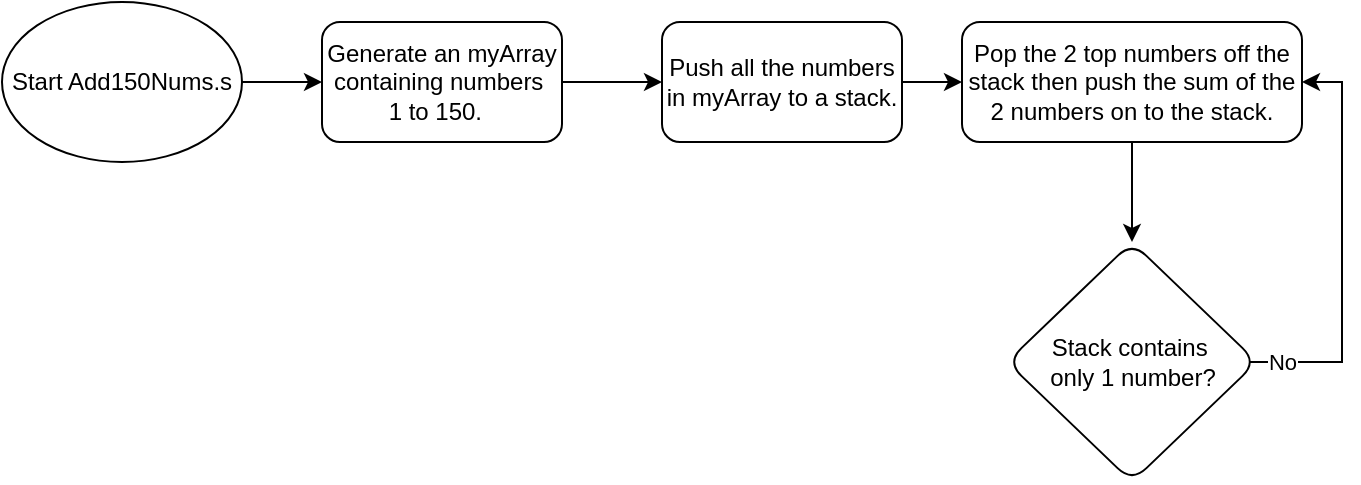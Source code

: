 <mxfile version="24.8.0">
  <diagram id="C5RBs43oDa-KdzZeNtuy" name="Page-1">
    <mxGraphModel dx="937" dy="409" grid="1" gridSize="10" guides="1" tooltips="1" connect="1" arrows="1" fold="1" page="1" pageScale="1" pageWidth="827" pageHeight="1169" math="0" shadow="0">
      <root>
        <mxCell id="WIyWlLk6GJQsqaUBKTNV-0" />
        <mxCell id="WIyWlLk6GJQsqaUBKTNV-1" parent="WIyWlLk6GJQsqaUBKTNV-0" />
        <mxCell id="80Q0q_pPlhcz2nu9SwjC-2" style="edgeStyle=orthogonalEdgeStyle;rounded=0;orthogonalLoop=1;jettySize=auto;html=1;entryX=0;entryY=0.5;entryDx=0;entryDy=0;" edge="1" parent="WIyWlLk6GJQsqaUBKTNV-1" source="80Q0q_pPlhcz2nu9SwjC-0" target="80Q0q_pPlhcz2nu9SwjC-1">
          <mxGeometry relative="1" as="geometry" />
        </mxCell>
        <mxCell id="80Q0q_pPlhcz2nu9SwjC-0" value="Start Add150Nums.s" style="ellipse;whiteSpace=wrap;html=1;" vertex="1" parent="WIyWlLk6GJQsqaUBKTNV-1">
          <mxGeometry x="10" y="140" width="120" height="80" as="geometry" />
        </mxCell>
        <mxCell id="80Q0q_pPlhcz2nu9SwjC-5" value="" style="edgeStyle=orthogonalEdgeStyle;rounded=0;orthogonalLoop=1;jettySize=auto;html=1;" edge="1" parent="WIyWlLk6GJQsqaUBKTNV-1" source="80Q0q_pPlhcz2nu9SwjC-1" target="80Q0q_pPlhcz2nu9SwjC-4">
          <mxGeometry relative="1" as="geometry" />
        </mxCell>
        <mxCell id="80Q0q_pPlhcz2nu9SwjC-1" value="Generate an myArray containing numbers&amp;nbsp;&lt;div&gt;1 to 150.&amp;nbsp;&amp;nbsp;&lt;/div&gt;" style="rounded=1;whiteSpace=wrap;html=1;" vertex="1" parent="WIyWlLk6GJQsqaUBKTNV-1">
          <mxGeometry x="170" y="150" width="120" height="60" as="geometry" />
        </mxCell>
        <mxCell id="80Q0q_pPlhcz2nu9SwjC-7" value="" style="edgeStyle=orthogonalEdgeStyle;rounded=0;orthogonalLoop=1;jettySize=auto;html=1;" edge="1" parent="WIyWlLk6GJQsqaUBKTNV-1" source="80Q0q_pPlhcz2nu9SwjC-4" target="80Q0q_pPlhcz2nu9SwjC-6">
          <mxGeometry relative="1" as="geometry" />
        </mxCell>
        <mxCell id="80Q0q_pPlhcz2nu9SwjC-4" value="Push all the numbers in myArray to a stack." style="rounded=1;whiteSpace=wrap;html=1;" vertex="1" parent="WIyWlLk6GJQsqaUBKTNV-1">
          <mxGeometry x="340" y="150" width="120" height="60" as="geometry" />
        </mxCell>
        <mxCell id="80Q0q_pPlhcz2nu9SwjC-9" value="" style="edgeStyle=orthogonalEdgeStyle;rounded=0;orthogonalLoop=1;jettySize=auto;html=1;" edge="1" parent="WIyWlLk6GJQsqaUBKTNV-1" source="80Q0q_pPlhcz2nu9SwjC-6" target="80Q0q_pPlhcz2nu9SwjC-8">
          <mxGeometry relative="1" as="geometry" />
        </mxCell>
        <mxCell id="80Q0q_pPlhcz2nu9SwjC-6" value="Pop the 2 top numbers off the stack then push the sum of the 2 numbers on to the stack." style="whiteSpace=wrap;html=1;rounded=1;" vertex="1" parent="WIyWlLk6GJQsqaUBKTNV-1">
          <mxGeometry x="490" y="150" width="170" height="60" as="geometry" />
        </mxCell>
        <mxCell id="80Q0q_pPlhcz2nu9SwjC-10" style="edgeStyle=orthogonalEdgeStyle;rounded=0;orthogonalLoop=1;jettySize=auto;html=1;entryX=1;entryY=0.5;entryDx=0;entryDy=0;exitX=0.957;exitY=0.512;exitDx=0;exitDy=0;exitPerimeter=0;" edge="1" parent="WIyWlLk6GJQsqaUBKTNV-1" source="80Q0q_pPlhcz2nu9SwjC-8" target="80Q0q_pPlhcz2nu9SwjC-6">
          <mxGeometry relative="1" as="geometry">
            <Array as="points">
              <mxPoint x="632" y="320" />
              <mxPoint x="680" y="320" />
              <mxPoint x="680" y="180" />
            </Array>
          </mxGeometry>
        </mxCell>
        <mxCell id="80Q0q_pPlhcz2nu9SwjC-12" value="No" style="edgeLabel;html=1;align=center;verticalAlign=middle;resizable=0;points=[];" vertex="1" connectable="0" parent="80Q0q_pPlhcz2nu9SwjC-10">
          <mxGeometry x="-0.76" y="1" relative="1" as="geometry">
            <mxPoint x="-6" y="1" as="offset" />
          </mxGeometry>
        </mxCell>
        <mxCell id="80Q0q_pPlhcz2nu9SwjC-8" value="Stack contains&amp;nbsp;&lt;div&gt;only&amp;nbsp;&lt;span style=&quot;background-color: initial;&quot;&gt;1&amp;nbsp;&lt;/span&gt;&lt;span style=&quot;background-color: initial;&quot;&gt;number?&lt;/span&gt;&lt;/div&gt;" style="rhombus;whiteSpace=wrap;html=1;rounded=1;" vertex="1" parent="WIyWlLk6GJQsqaUBKTNV-1">
          <mxGeometry x="512.5" y="260" width="125" height="120" as="geometry" />
        </mxCell>
      </root>
    </mxGraphModel>
  </diagram>
</mxfile>
